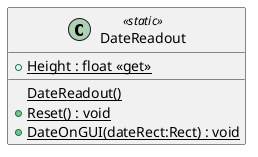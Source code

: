 @startuml
class DateReadout <<static>> {
    + {static} Height : float <<get>>
    {static} DateReadout()
    + {static} Reset() : void
    + {static} DateOnGUI(dateRect:Rect) : void
}
@enduml
